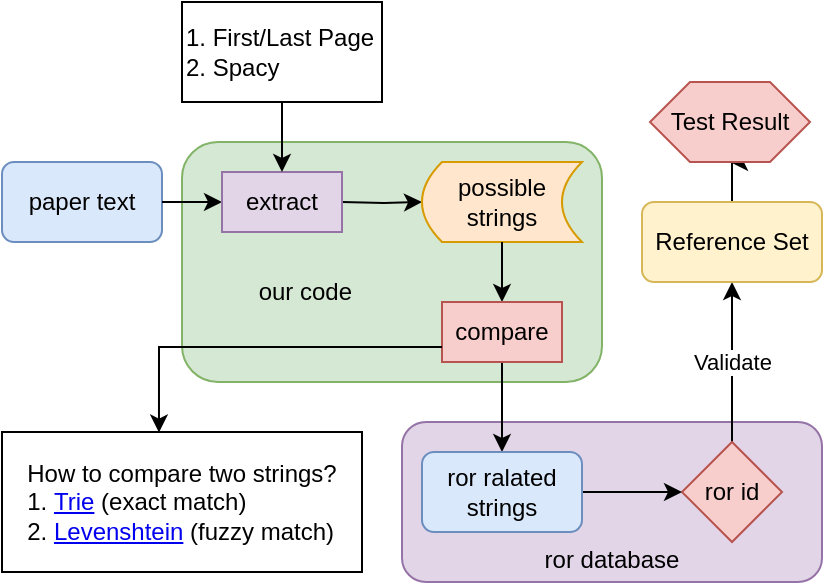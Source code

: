 <mxfile version="22.0.3" type="device">
  <diagram name="Page-1" id="Cz3zIoEwWE2y3l_aTSBD">
    <mxGraphModel dx="675" dy="474" grid="0" gridSize="10" guides="1" tooltips="1" connect="1" arrows="1" fold="1" page="1" pageScale="1" pageWidth="827" pageHeight="1169" math="0" shadow="0">
      <root>
        <mxCell id="0" />
        <mxCell id="1" parent="0" />
        <mxCell id="jNLECjLRlb5xd-tqD8MC-29" value="&lt;br&gt;&lt;br&gt;our code&amp;nbsp; &amp;nbsp;&lt;span style=&quot;white-space: pre;&quot;&gt;&#x9;&lt;/span&gt;&lt;span style=&quot;white-space: pre;&quot;&gt;&#x9;&lt;/span&gt;&lt;span style=&quot;white-space: pre;&quot;&gt;&#x9;&lt;/span&gt;" style="rounded=1;whiteSpace=wrap;html=1;fillColor=#d5e8d4;strokeColor=#82b366;" parent="1" vertex="1">
          <mxGeometry x="180" y="130" width="210" height="120" as="geometry" />
        </mxCell>
        <mxCell id="jNLECjLRlb5xd-tqD8MC-21" value="&lt;br&gt;&lt;br&gt;&lt;br&gt;&lt;br&gt;ror database" style="rounded=1;whiteSpace=wrap;html=1;fillColor=#e1d5e7;strokeColor=#9673a6;" parent="1" vertex="1">
          <mxGeometry x="290" y="270" width="210" height="80" as="geometry" />
        </mxCell>
        <mxCell id="jNLECjLRlb5xd-tqD8MC-18" value="" style="edgeStyle=orthogonalEdgeStyle;rounded=0;orthogonalLoop=1;jettySize=auto;html=1;" parent="1" target="jNLECjLRlb5xd-tqD8MC-3" edge="1">
          <mxGeometry relative="1" as="geometry">
            <mxPoint x="260" y="160" as="sourcePoint" />
          </mxGeometry>
        </mxCell>
        <mxCell id="jNLECjLRlb5xd-tqD8MC-1" value="paper text" style="rounded=1;whiteSpace=wrap;html=1;fillColor=#dae8fc;strokeColor=#6c8ebf;" parent="1" vertex="1">
          <mxGeometry x="90" y="140" width="80" height="40" as="geometry" />
        </mxCell>
        <mxCell id="g7qV_wnjorBCVEj8mj7w-2" value="Validate" style="edgeStyle=orthogonalEdgeStyle;rounded=0;orthogonalLoop=1;jettySize=auto;html=1;" edge="1" parent="1" source="jNLECjLRlb5xd-tqD8MC-2" target="g7qV_wnjorBCVEj8mj7w-1">
          <mxGeometry relative="1" as="geometry" />
        </mxCell>
        <mxCell id="jNLECjLRlb5xd-tqD8MC-2" value="ror id" style="rhombus;whiteSpace=wrap;html=1;fillColor=#f8cecc;strokeColor=#b85450;" parent="1" vertex="1">
          <mxGeometry x="430" y="280" width="50" height="50" as="geometry" />
        </mxCell>
        <mxCell id="jNLECjLRlb5xd-tqD8MC-23" value="" style="edgeStyle=orthogonalEdgeStyle;rounded=0;orthogonalLoop=1;jettySize=auto;html=1;" parent="1" source="jNLECjLRlb5xd-tqD8MC-25" target="jNLECjLRlb5xd-tqD8MC-22" edge="1">
          <mxGeometry relative="1" as="geometry" />
        </mxCell>
        <mxCell id="jNLECjLRlb5xd-tqD8MC-3" value="possible strings" style="shape=dataStorage;whiteSpace=wrap;html=1;fixedSize=1;size=10;fillColor=#ffe6cc;strokeColor=#d79b00;" parent="1" vertex="1">
          <mxGeometry x="300" y="140" width="80" height="40" as="geometry" />
        </mxCell>
        <mxCell id="jNLECjLRlb5xd-tqD8MC-20" value="" style="edgeStyle=orthogonalEdgeStyle;rounded=0;orthogonalLoop=1;jettySize=auto;html=1;" parent="1" source="jNLECjLRlb5xd-tqD8MC-1" edge="1">
          <mxGeometry relative="1" as="geometry">
            <mxPoint x="210" y="160" as="sourcePoint" />
            <mxPoint x="200" y="160.029" as="targetPoint" />
          </mxGeometry>
        </mxCell>
        <mxCell id="jNLECjLRlb5xd-tqD8MC-30" style="edgeStyle=orthogonalEdgeStyle;rounded=0;orthogonalLoop=1;jettySize=auto;html=1;exitX=1;exitY=0.5;exitDx=0;exitDy=0;entryX=0;entryY=0.5;entryDx=0;entryDy=0;" parent="1" source="jNLECjLRlb5xd-tqD8MC-22" target="jNLECjLRlb5xd-tqD8MC-2" edge="1">
          <mxGeometry relative="1" as="geometry" />
        </mxCell>
        <mxCell id="jNLECjLRlb5xd-tqD8MC-22" value="ror ralated strings" style="rounded=1;whiteSpace=wrap;html=1;fillColor=#dae8fc;strokeColor=#6c8ebf;" parent="1" vertex="1">
          <mxGeometry x="300" y="285" width="80" height="40" as="geometry" />
        </mxCell>
        <mxCell id="jNLECjLRlb5xd-tqD8MC-26" value="" style="edgeStyle=orthogonalEdgeStyle;rounded=0;orthogonalLoop=1;jettySize=auto;html=1;" parent="1" source="jNLECjLRlb5xd-tqD8MC-3" target="jNLECjLRlb5xd-tqD8MC-25" edge="1">
          <mxGeometry relative="1" as="geometry">
            <mxPoint x="330" y="200" as="sourcePoint" />
            <mxPoint x="330" y="285" as="targetPoint" />
          </mxGeometry>
        </mxCell>
        <mxCell id="jNLECjLRlb5xd-tqD8MC-25" value="compare" style="rounded=0;whiteSpace=wrap;html=1;fillColor=#f8cecc;strokeColor=#b85450;" parent="1" vertex="1">
          <mxGeometry x="310" y="210" width="60" height="30" as="geometry" />
        </mxCell>
        <mxCell id="jNLECjLRlb5xd-tqD8MC-27" value="extract" style="rounded=0;whiteSpace=wrap;html=1;fillColor=#e1d5e7;strokeColor=#9673a6;" parent="1" vertex="1">
          <mxGeometry x="200" y="145" width="60" height="30" as="geometry" />
        </mxCell>
        <mxCell id="jNLECjLRlb5xd-tqD8MC-32" value="How to compare two strings?&lt;br&gt;&lt;div style=&quot;text-align: left;&quot;&gt;&lt;span style=&quot;background-color: initial;&quot;&gt;1.&amp;nbsp;&lt;/span&gt;&lt;a style=&quot;background-color: initial;&quot; href=&quot;https://en.wikipedia.org/wiki/Trie&quot;&gt;Trie&lt;/a&gt;&amp;nbsp;(exact match)&lt;/div&gt;&lt;div style=&quot;text-align: left;&quot;&gt;&lt;span style=&quot;background-color: initial;&quot;&gt;2.&amp;nbsp;&lt;/span&gt;&lt;a style=&quot;background-color: initial;&quot; href=&quot;https://en.wikipedia.org/wiki/Levenshtein_distance&quot;&gt;Levenshtein&lt;/a&gt;&lt;span style=&quot;background-color: initial;&quot;&gt;&amp;nbsp;(fuzzy match)&lt;/span&gt;&lt;/div&gt;" style="rounded=0;whiteSpace=wrap;html=1;" parent="1" vertex="1">
          <mxGeometry x="90" y="275" width="180" height="70" as="geometry" />
        </mxCell>
        <mxCell id="jNLECjLRlb5xd-tqD8MC-36" style="edgeStyle=orthogonalEdgeStyle;rounded=0;orthogonalLoop=1;jettySize=auto;html=1;exitX=0;exitY=0.75;exitDx=0;exitDy=0;entryX=0.436;entryY=0.004;entryDx=0;entryDy=0;entryPerimeter=0;" parent="1" source="jNLECjLRlb5xd-tqD8MC-25" target="jNLECjLRlb5xd-tqD8MC-32" edge="1">
          <mxGeometry relative="1" as="geometry" />
        </mxCell>
        <mxCell id="shZ1gFnh3NvPLci2_TPB-2" value="" style="edgeStyle=orthogonalEdgeStyle;rounded=0;orthogonalLoop=1;jettySize=auto;html=1;" parent="1" source="shZ1gFnh3NvPLci2_TPB-1" target="jNLECjLRlb5xd-tqD8MC-27" edge="1">
          <mxGeometry relative="1" as="geometry" />
        </mxCell>
        <mxCell id="shZ1gFnh3NvPLci2_TPB-1" value="1. First/Last Page&lt;br&gt;2. Spacy" style="rounded=0;whiteSpace=wrap;html=1;align=left;" parent="1" vertex="1">
          <mxGeometry x="180" y="60" width="100" height="50" as="geometry" />
        </mxCell>
        <mxCell id="g7qV_wnjorBCVEj8mj7w-5" value="" style="edgeStyle=orthogonalEdgeStyle;rounded=0;orthogonalLoop=1;jettySize=auto;html=1;" edge="1" parent="1" source="g7qV_wnjorBCVEj8mj7w-1" target="g7qV_wnjorBCVEj8mj7w-4">
          <mxGeometry relative="1" as="geometry" />
        </mxCell>
        <mxCell id="g7qV_wnjorBCVEj8mj7w-1" value="Reference Set" style="rounded=1;whiteSpace=wrap;html=1;fillColor=#fff2cc;strokeColor=#d6b656;" vertex="1" parent="1">
          <mxGeometry x="410" y="160" width="90" height="40" as="geometry" />
        </mxCell>
        <mxCell id="g7qV_wnjorBCVEj8mj7w-4" value="Test Result" style="shape=hexagon;perimeter=hexagonPerimeter2;whiteSpace=wrap;html=1;fixedSize=1;fillColor=#f8cecc;strokeColor=#b85450;" vertex="1" parent="1">
          <mxGeometry x="414" y="100" width="80" height="40" as="geometry" />
        </mxCell>
      </root>
    </mxGraphModel>
  </diagram>
</mxfile>
